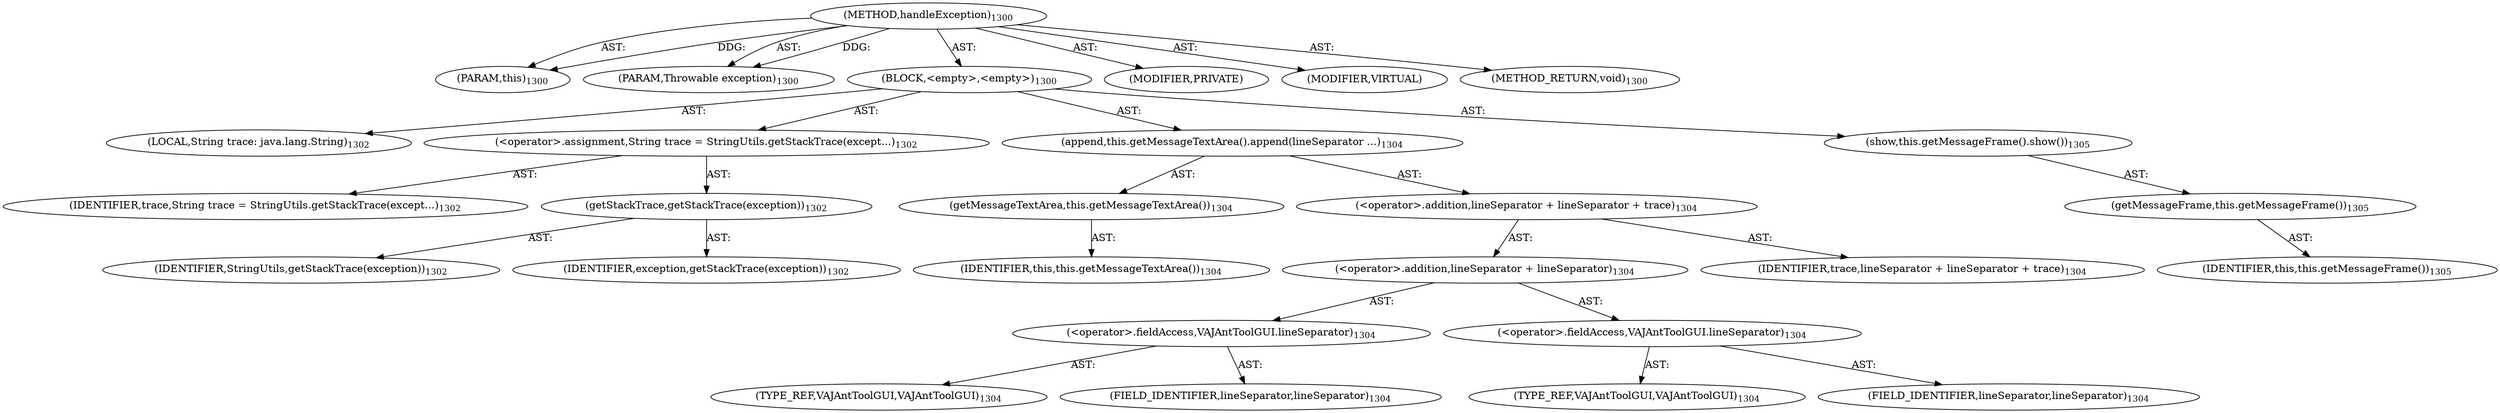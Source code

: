 digraph "handleException" {  
"111669149764" [label = <(METHOD,handleException)<SUB>1300</SUB>> ]
"115964117049" [label = <(PARAM,this)<SUB>1300</SUB>> ]
"115964117088" [label = <(PARAM,Throwable exception)<SUB>1300</SUB>> ]
"25769804021" [label = <(BLOCK,&lt;empty&gt;,&lt;empty&gt;)<SUB>1300</SUB>> ]
"94489280541" [label = <(LOCAL,String trace: java.lang.String)<SUB>1302</SUB>> ]
"30064772530" [label = <(&lt;operator&gt;.assignment,String trace = StringUtils.getStackTrace(except...)<SUB>1302</SUB>> ]
"68719477630" [label = <(IDENTIFIER,trace,String trace = StringUtils.getStackTrace(except...)<SUB>1302</SUB>> ]
"30064772531" [label = <(getStackTrace,getStackTrace(exception))<SUB>1302</SUB>> ]
"68719477631" [label = <(IDENTIFIER,StringUtils,getStackTrace(exception))<SUB>1302</SUB>> ]
"68719477632" [label = <(IDENTIFIER,exception,getStackTrace(exception))<SUB>1302</SUB>> ]
"30064772532" [label = <(append,this.getMessageTextArea().append(lineSeparator ...)<SUB>1304</SUB>> ]
"30064772533" [label = <(getMessageTextArea,this.getMessageTextArea())<SUB>1304</SUB>> ]
"68719476935" [label = <(IDENTIFIER,this,this.getMessageTextArea())<SUB>1304</SUB>> ]
"30064772534" [label = <(&lt;operator&gt;.addition,lineSeparator + lineSeparator + trace)<SUB>1304</SUB>> ]
"30064772535" [label = <(&lt;operator&gt;.addition,lineSeparator + lineSeparator)<SUB>1304</SUB>> ]
"30064772536" [label = <(&lt;operator&gt;.fieldAccess,VAJAntToolGUI.lineSeparator)<SUB>1304</SUB>> ]
"180388626434" [label = <(TYPE_REF,VAJAntToolGUI,VAJAntToolGUI)<SUB>1304</SUB>> ]
"55834575383" [label = <(FIELD_IDENTIFIER,lineSeparator,lineSeparator)<SUB>1304</SUB>> ]
"30064772537" [label = <(&lt;operator&gt;.fieldAccess,VAJAntToolGUI.lineSeparator)<SUB>1304</SUB>> ]
"180388626435" [label = <(TYPE_REF,VAJAntToolGUI,VAJAntToolGUI)<SUB>1304</SUB>> ]
"55834575384" [label = <(FIELD_IDENTIFIER,lineSeparator,lineSeparator)<SUB>1304</SUB>> ]
"68719477633" [label = <(IDENTIFIER,trace,lineSeparator + lineSeparator + trace)<SUB>1304</SUB>> ]
"30064772538" [label = <(show,this.getMessageFrame().show())<SUB>1305</SUB>> ]
"30064772539" [label = <(getMessageFrame,this.getMessageFrame())<SUB>1305</SUB>> ]
"68719476936" [label = <(IDENTIFIER,this,this.getMessageFrame())<SUB>1305</SUB>> ]
"133143986358" [label = <(MODIFIER,PRIVATE)> ]
"133143986359" [label = <(MODIFIER,VIRTUAL)> ]
"128849018948" [label = <(METHOD_RETURN,void)<SUB>1300</SUB>> ]
  "111669149764" -> "115964117049"  [ label = "AST: "] 
  "111669149764" -> "115964117088"  [ label = "AST: "] 
  "111669149764" -> "25769804021"  [ label = "AST: "] 
  "111669149764" -> "133143986358"  [ label = "AST: "] 
  "111669149764" -> "133143986359"  [ label = "AST: "] 
  "111669149764" -> "128849018948"  [ label = "AST: "] 
  "25769804021" -> "94489280541"  [ label = "AST: "] 
  "25769804021" -> "30064772530"  [ label = "AST: "] 
  "25769804021" -> "30064772532"  [ label = "AST: "] 
  "25769804021" -> "30064772538"  [ label = "AST: "] 
  "30064772530" -> "68719477630"  [ label = "AST: "] 
  "30064772530" -> "30064772531"  [ label = "AST: "] 
  "30064772531" -> "68719477631"  [ label = "AST: "] 
  "30064772531" -> "68719477632"  [ label = "AST: "] 
  "30064772532" -> "30064772533"  [ label = "AST: "] 
  "30064772532" -> "30064772534"  [ label = "AST: "] 
  "30064772533" -> "68719476935"  [ label = "AST: "] 
  "30064772534" -> "30064772535"  [ label = "AST: "] 
  "30064772534" -> "68719477633"  [ label = "AST: "] 
  "30064772535" -> "30064772536"  [ label = "AST: "] 
  "30064772535" -> "30064772537"  [ label = "AST: "] 
  "30064772536" -> "180388626434"  [ label = "AST: "] 
  "30064772536" -> "55834575383"  [ label = "AST: "] 
  "30064772537" -> "180388626435"  [ label = "AST: "] 
  "30064772537" -> "55834575384"  [ label = "AST: "] 
  "30064772538" -> "30064772539"  [ label = "AST: "] 
  "30064772539" -> "68719476936"  [ label = "AST: "] 
  "111669149764" -> "115964117049"  [ label = "DDG: "] 
  "111669149764" -> "115964117088"  [ label = "DDG: "] 
}
